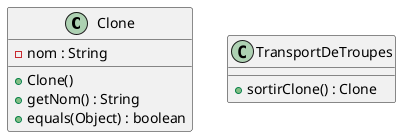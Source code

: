 @startuml Prototype

class Clone {
    - nom : String
    + Clone()
    + getNom() : String
    + equals(Object) : boolean
}

class TransportDeTroupes {
    + sortirClone() : Clone
}

@enduml
